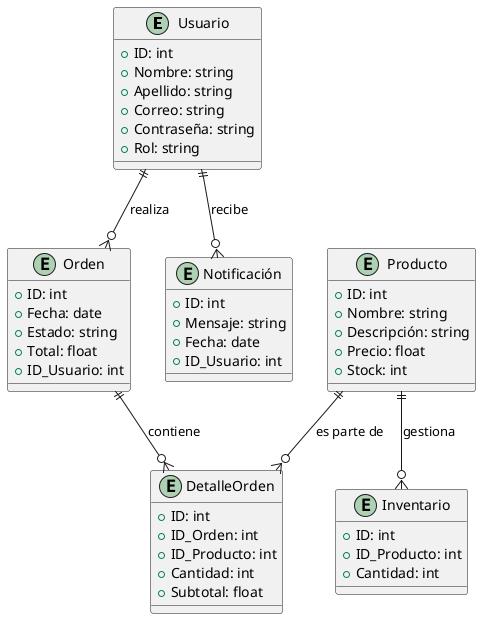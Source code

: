 @startuml
entity "Usuario" as usuario {
  +ID: int
  +Nombre: string
  +Apellido: string
  +Correo: string
  +Contraseña: string
  +Rol: string
}

entity "Orden" as orden {
  +ID: int
  +Fecha: date
  +Estado: string
  +Total: float
  +ID_Usuario: int
}

entity "Producto" as producto {
  +ID: int
  +Nombre: string
  +Descripción: string
  +Precio: float
  +Stock: int
}

entity "DetalleOrden" as detalleOrden {
  +ID: int
  +ID_Orden: int
  +ID_Producto: int
  +Cantidad: int
  +Subtotal: float
}

entity "Inventario" as inventario {
  +ID: int
  +ID_Producto: int
  +Cantidad: int
}

entity "Notificación" as notificacion {
  +ID: int
  +Mensaje: string
  +Fecha: date
  +ID_Usuario: int
}

usuario ||--o{ orden : "realiza"
orden ||--o{ detalleOrden : "contiene"
producto ||--o{ detalleOrden : "es parte de"
producto ||--o{ inventario : "gestiona"
usuario ||--o{ notificacion : "recibe"

@enduml